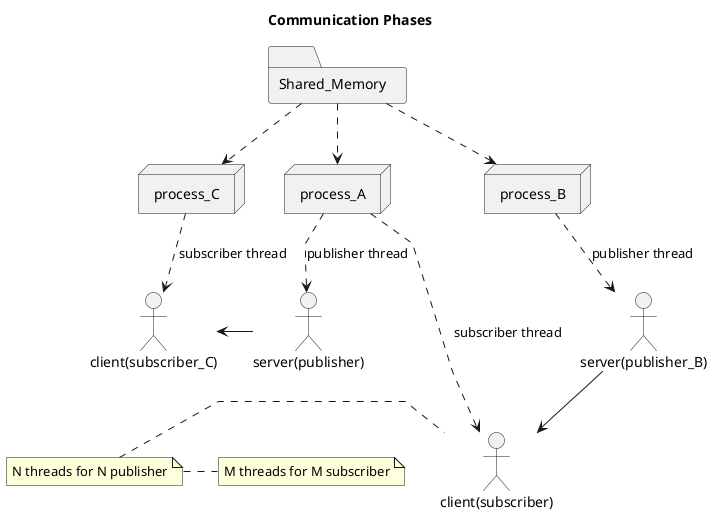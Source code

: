 @startuml 

skinparam linetype polyline
' skinparam linetype ortho


title Communication Phases

' node "process_a"
' node "process_b"
' node "process_c"
node "process_A"

node "process_B"

node "process_C"

folder Shared_Memory

"server(publisher)"
"client(subscriber)"




[process_A] ..> [server(publisher)] : publisher thread
note left
    N threads for N publisher
end note
[process_A] ..> [client(subscriber)] : subscriber thread
note right
    M threads for M subscriber
end note

"server(publisher_B)"
[process_B] ..> [server(publisher_B)] : publisher thread
[server(publisher_B)] --> [client(subscriber)]




"client(subscriber_C)"
[process_C] ..> [client(subscriber_C)] : subscriber thread
[server(publisher)] -left-> [client(subscriber_C)] 


[Shared_Memory]..>[process_A]
[Shared_Memory]..>[process_B]
[Shared_Memory]..>[process_C]

@enduml